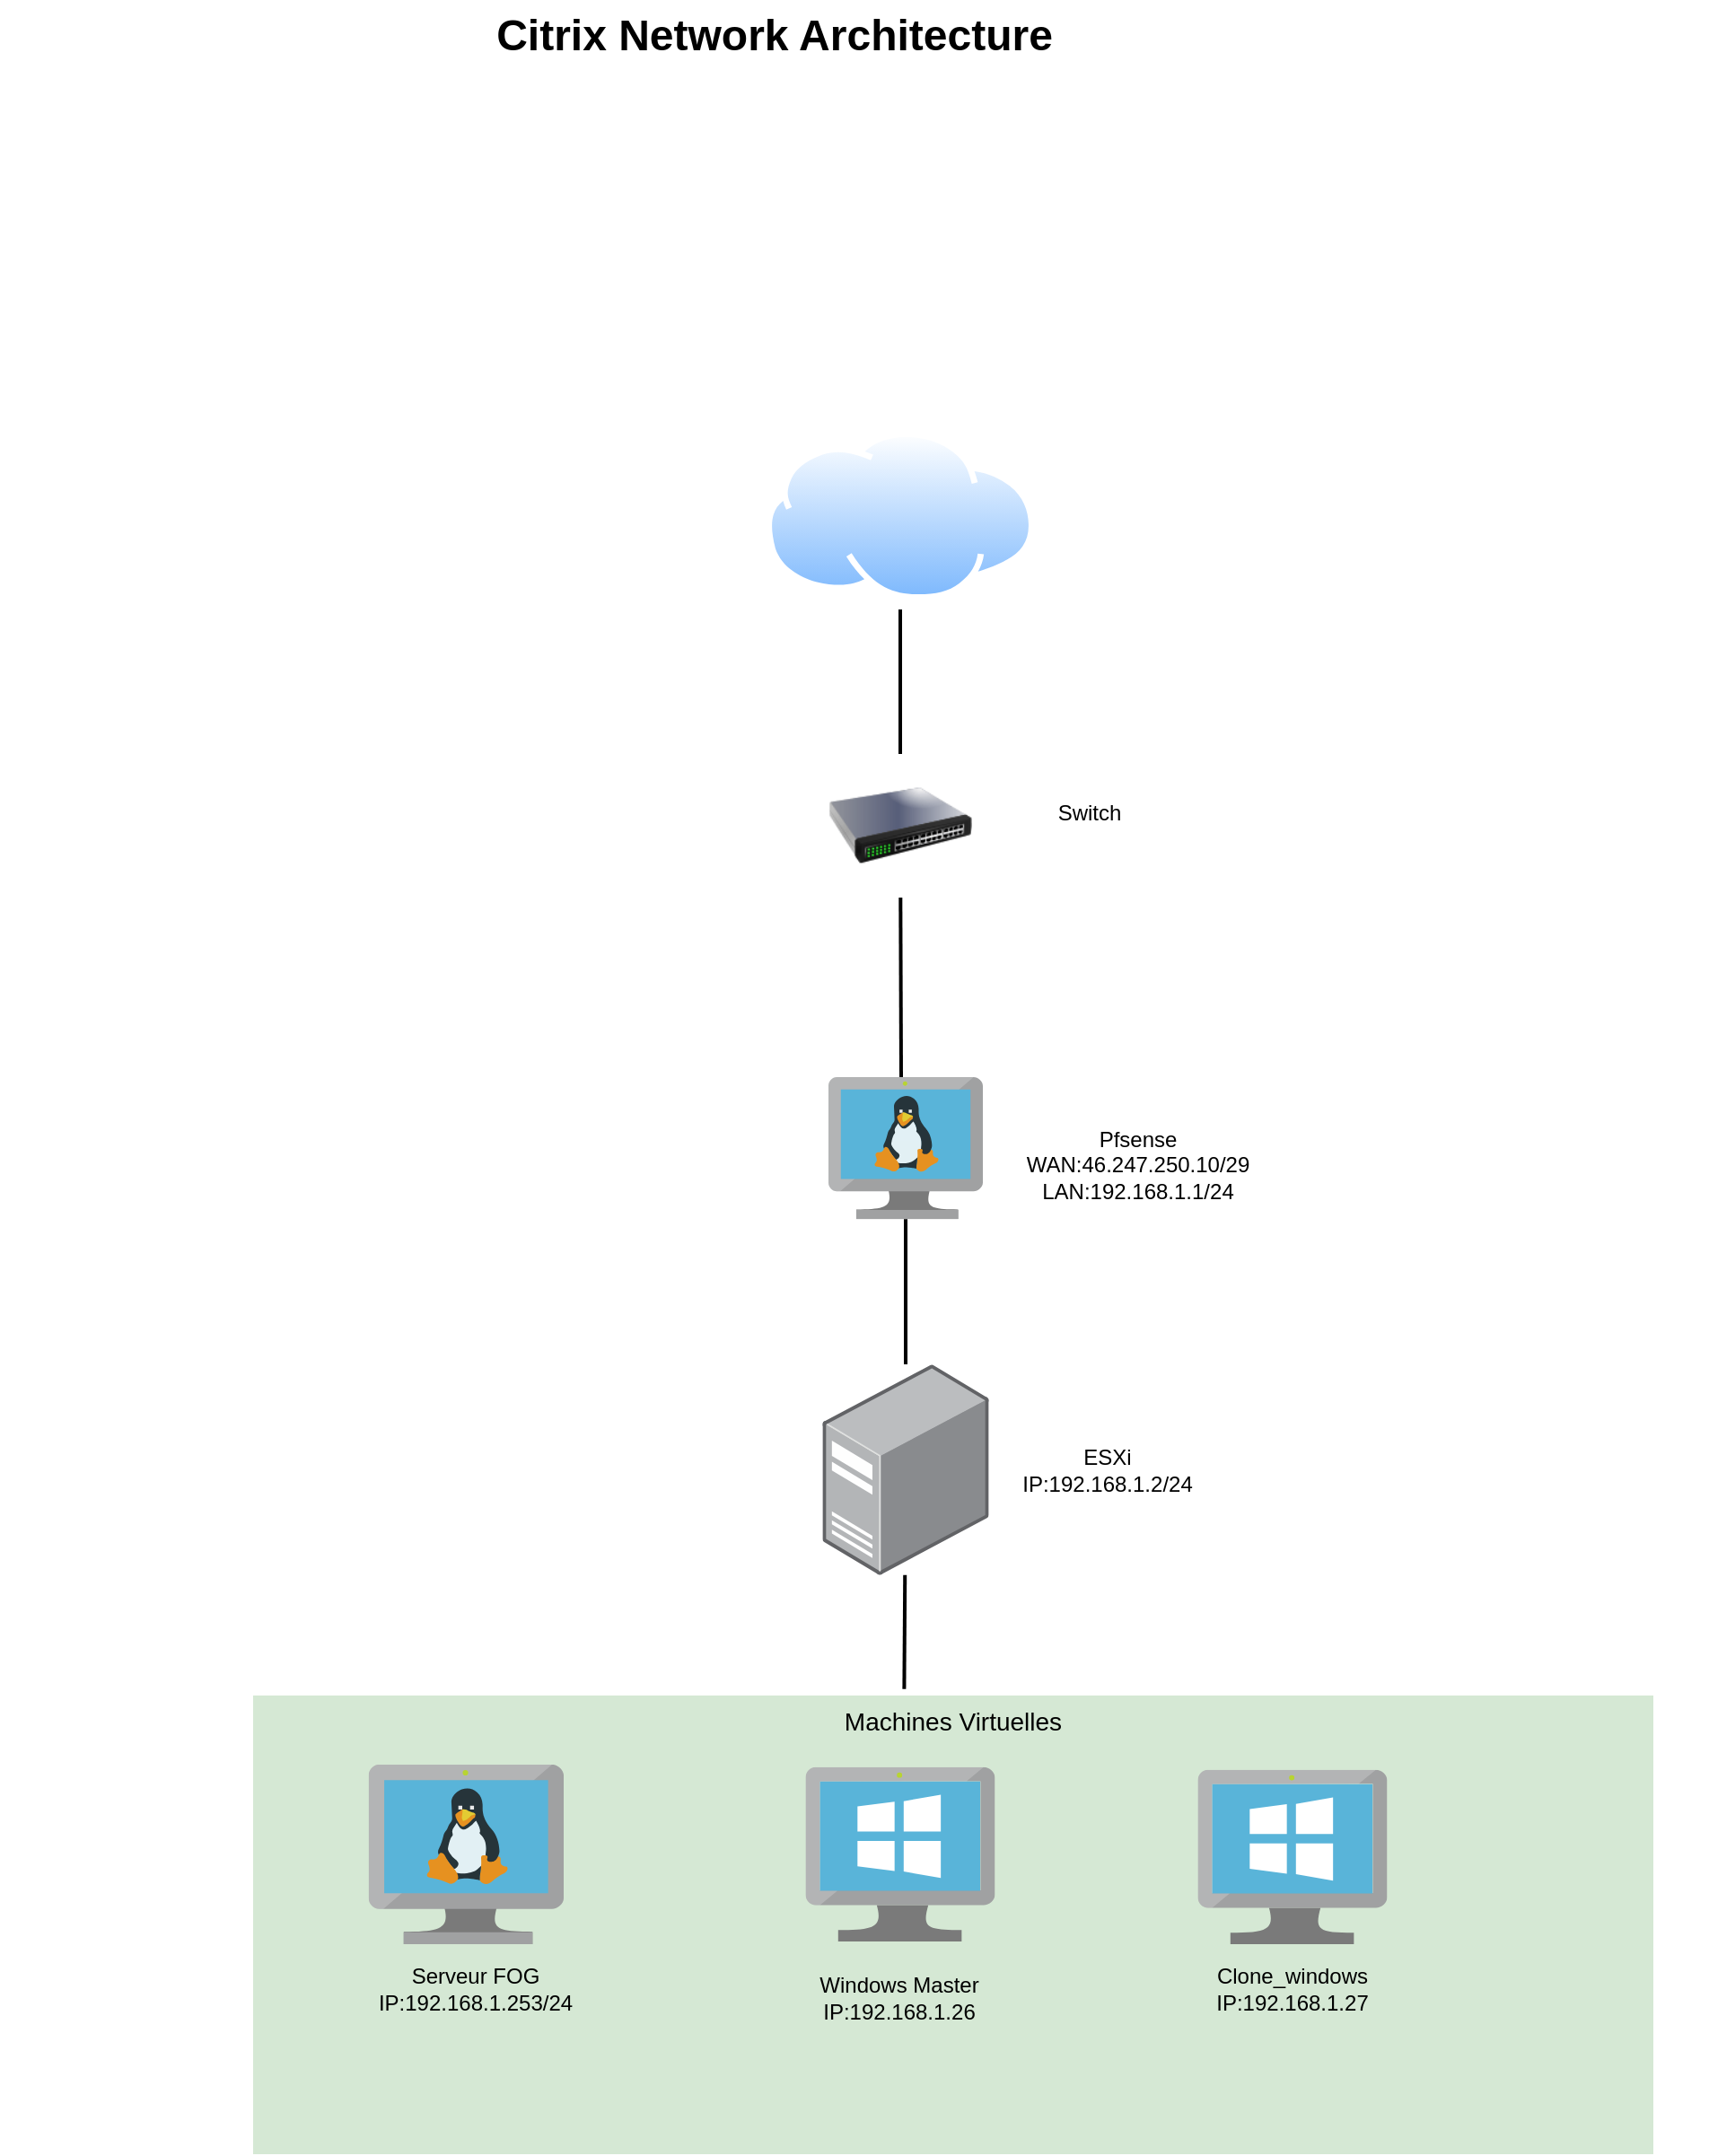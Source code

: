 <mxfile version="13.9.9" type="device"><diagram name="Page-1" id="e3a06f82-3646-2815-327d-82caf3d4e204"><mxGraphModel dx="1086" dy="798" grid="1" gridSize="10" guides="1" tooltips="1" connect="1" arrows="1" fold="1" page="1" pageScale="1.5" pageWidth="1169" pageHeight="826" background="none" math="0" shadow="0"><root><mxCell id="0" style=";html=1;"/><mxCell id="1" style=";html=1;" parent="0"/><mxCell id="6a7d8f32e03d9370-51" style="edgeStyle=none;rounded=0;html=1;startSize=10;endSize=10;jettySize=auto;orthogonalLoop=1;fontSize=14;endArrow=none;endFill=0;strokeWidth=2;" parent="1" source="4bVi5JNjJZKEVIjdj9AA-2" edge="1"><mxGeometry relative="1" as="geometry"><mxPoint x="1001" y="440" as="sourcePoint"/><mxPoint x="1000.5" y="369.5" as="targetPoint"/></mxGeometry></mxCell><mxCell id="6a7d8f32e03d9370-62" value="Citrix Network Architecture" style="text;strokeColor=none;fillColor=none;html=1;fontSize=24;fontStyle=1;verticalAlign=middle;align=center;" parent="1" vertex="1"><mxGeometry x="499" y="30" width="861" height="40" as="geometry"/></mxCell><mxCell id="4bVi5JNjJZKEVIjdj9AA-1" value="" style="aspect=fixed;perimeter=ellipsePerimeter;html=1;align=center;shadow=0;dashed=0;spacingTop=3;image;image=img/lib/active_directory/internet_cloud.svg;" vertex="1" parent="1"><mxGeometry x="925.5" y="270" width="150" height="94.5" as="geometry"/></mxCell><mxCell id="4bVi5JNjJZKEVIjdj9AA-2" value="" style="image;html=1;image=img/lib/clip_art/networking/Switch_128x128.png" vertex="1" parent="1"><mxGeometry x="960.5" y="450" width="80" height="80" as="geometry"/></mxCell><mxCell id="4bVi5JNjJZKEVIjdj9AA-3" style="edgeStyle=none;rounded=0;html=1;startSize=10;endSize=10;jettySize=auto;orthogonalLoop=1;fontSize=14;endArrow=none;endFill=0;strokeWidth=2;exitX=0.471;exitY=0.013;exitDx=0;exitDy=0;exitPerimeter=0;" edge="1" parent="1" source="4bVi5JNjJZKEVIjdj9AA-4" target="4bVi5JNjJZKEVIjdj9AA-2"><mxGeometry relative="1" as="geometry"><mxPoint x="1000" y="620" as="sourcePoint"/><mxPoint x="1000" y="510" as="targetPoint"/></mxGeometry></mxCell><mxCell id="4bVi5JNjJZKEVIjdj9AA-4" value="" style="aspect=fixed;html=1;points=[];align=center;image;fontSize=12;image=img/lib/mscae/VM_Linux.svg;" vertex="1" parent="1"><mxGeometry x="960.5" y="630" width="86" height="79.12" as="geometry"/></mxCell><mxCell id="4bVi5JNjJZKEVIjdj9AA-5" value="Pfsense&lt;br&gt;WAN:46.247.250.10/29&lt;br&gt;LAN:192.168.1.1/24" style="text;html=1;strokeColor=none;fillColor=none;align=center;verticalAlign=middle;whiteSpace=wrap;rounded=0;" vertex="1" parent="1"><mxGeometry x="1056.25" y="649.12" width="153.75" height="60" as="geometry"/></mxCell><mxCell id="4bVi5JNjJZKEVIjdj9AA-11" value="" style="points=[];aspect=fixed;html=1;align=center;shadow=0;dashed=0;image;image=img/lib/allied_telesis/computer_and_terminals/Server_Desktop.svg;" vertex="1" parent="1"><mxGeometry x="957.2" y="790" width="92.6" height="117.38" as="geometry"/></mxCell><mxCell id="4bVi5JNjJZKEVIjdj9AA-12" style="edgeStyle=none;rounded=0;html=1;startSize=10;endSize=10;jettySize=auto;orthogonalLoop=1;fontSize=14;endArrow=none;endFill=0;strokeWidth=2;" edge="1" parent="1" source="4bVi5JNjJZKEVIjdj9AA-11" target="4bVi5JNjJZKEVIjdj9AA-4"><mxGeometry relative="1" as="geometry"><mxPoint x="1000.376" y="861.029" as="sourcePoint"/><mxPoint x="999.996" y="740" as="targetPoint"/></mxGeometry></mxCell><mxCell id="4bVi5JNjJZKEVIjdj9AA-14" value="ESXi&lt;br&gt;IP:192.168.1.2/24" style="text;html=1;strokeColor=none;fillColor=none;align=center;verticalAlign=middle;whiteSpace=wrap;rounded=0;" vertex="1" parent="1"><mxGeometry x="1066.25" y="798.69" width="100" height="100" as="geometry"/></mxCell><mxCell id="4bVi5JNjJZKEVIjdj9AA-17" value="" style="group" vertex="1" connectable="0" parent="1"><mxGeometry x="670" y="974.47" width="780" height="255.53" as="geometry"/></mxCell><mxCell id="4bVi5JNjJZKEVIjdj9AA-18" value="" style="group" vertex="1" connectable="0" parent="4bVi5JNjJZKEVIjdj9AA-17"><mxGeometry width="780" height="255.53" as="geometry"/></mxCell><mxCell id="6a7d8f32e03d9370-60" value="Machines Virtuelles" style="whiteSpace=wrap;html=1;fillColor=#d5e8d4;fontSize=14;strokeColor=none;verticalAlign=top;" parent="4bVi5JNjJZKEVIjdj9AA-18" vertex="1"><mxGeometry x="-30" width="780" height="255.53" as="geometry"/></mxCell><mxCell id="4bVi5JNjJZKEVIjdj9AA-6" value="" style="aspect=fixed;html=1;points=[];align=center;image;fontSize=12;image=img/lib/mscae/VM_Linux.svg;" vertex="1" parent="4bVi5JNjJZKEVIjdj9AA-18"><mxGeometry x="34.34" y="38.47" width="108.69" height="100" as="geometry"/></mxCell><mxCell id="4bVi5JNjJZKEVIjdj9AA-7" value="" style="aspect=fixed;html=1;points=[];align=center;image;fontSize=12;image=img/lib/mscae/VirtualMachineWindows.svg;" vertex="1" parent="4bVi5JNjJZKEVIjdj9AA-18"><mxGeometry x="277.75" y="39.94" width="105.5" height="97.06" as="geometry"/></mxCell><mxCell id="4bVi5JNjJZKEVIjdj9AA-8" value="" style="aspect=fixed;html=1;points=[];align=center;image;fontSize=12;image=img/lib/mscae/VirtualMachineWindows.svg;" vertex="1" parent="4bVi5JNjJZKEVIjdj9AA-18"><mxGeometry x="496.25" y="41.41" width="105.5" height="97.06" as="geometry"/></mxCell><mxCell id="4bVi5JNjJZKEVIjdj9AA-9" value="Serveur FOG&lt;br&gt;IP:192.168.1.253/24" style="text;html=1;strokeColor=none;fillColor=none;align=center;verticalAlign=middle;whiteSpace=wrap;rounded=0;" vertex="1" parent="4bVi5JNjJZKEVIjdj9AA-18"><mxGeometry x="34.34" y="138.47" width="120" height="50" as="geometry"/></mxCell><mxCell id="4bVi5JNjJZKEVIjdj9AA-10" value="Windows Master&lt;br&gt;IP:192.168.1.26" style="text;html=1;strokeColor=none;fillColor=none;align=center;verticalAlign=middle;whiteSpace=wrap;rounded=0;" vertex="1" parent="4bVi5JNjJZKEVIjdj9AA-18"><mxGeometry x="254.38" y="138.47" width="152.25" height="60" as="geometry"/></mxCell><mxCell id="4bVi5JNjJZKEVIjdj9AA-15" value="Clone_windows&lt;br&gt;IP:192.168.1.27" style="text;html=1;strokeColor=none;fillColor=none;align=center;verticalAlign=middle;whiteSpace=wrap;rounded=0;" vertex="1" parent="4bVi5JNjJZKEVIjdj9AA-18"><mxGeometry x="499" y="142.44" width="100" height="42.06" as="geometry"/></mxCell><mxCell id="4bVi5JNjJZKEVIjdj9AA-22" style="edgeStyle=none;rounded=0;html=1;startSize=10;endSize=10;jettySize=auto;orthogonalLoop=1;fontSize=14;endArrow=none;endFill=0;strokeWidth=2;exitX=0.465;exitY=-0.014;exitDx=0;exitDy=0;exitPerimeter=0;" edge="1" parent="1" source="6a7d8f32e03d9370-60" target="4bVi5JNjJZKEVIjdj9AA-11"><mxGeometry relative="1" as="geometry"><mxPoint x="1003" y="970" as="sourcePoint"/><mxPoint x="1000" y="950.0" as="targetPoint"/></mxGeometry></mxCell><mxCell id="4bVi5JNjJZKEVIjdj9AA-23" value="Switch" style="text;html=1;strokeColor=none;fillColor=none;align=center;verticalAlign=middle;whiteSpace=wrap;rounded=0;" vertex="1" parent="1"><mxGeometry x="1040.5" y="460" width="130.2" height="45" as="geometry"/></mxCell></root></mxGraphModel></diagram></mxfile>
